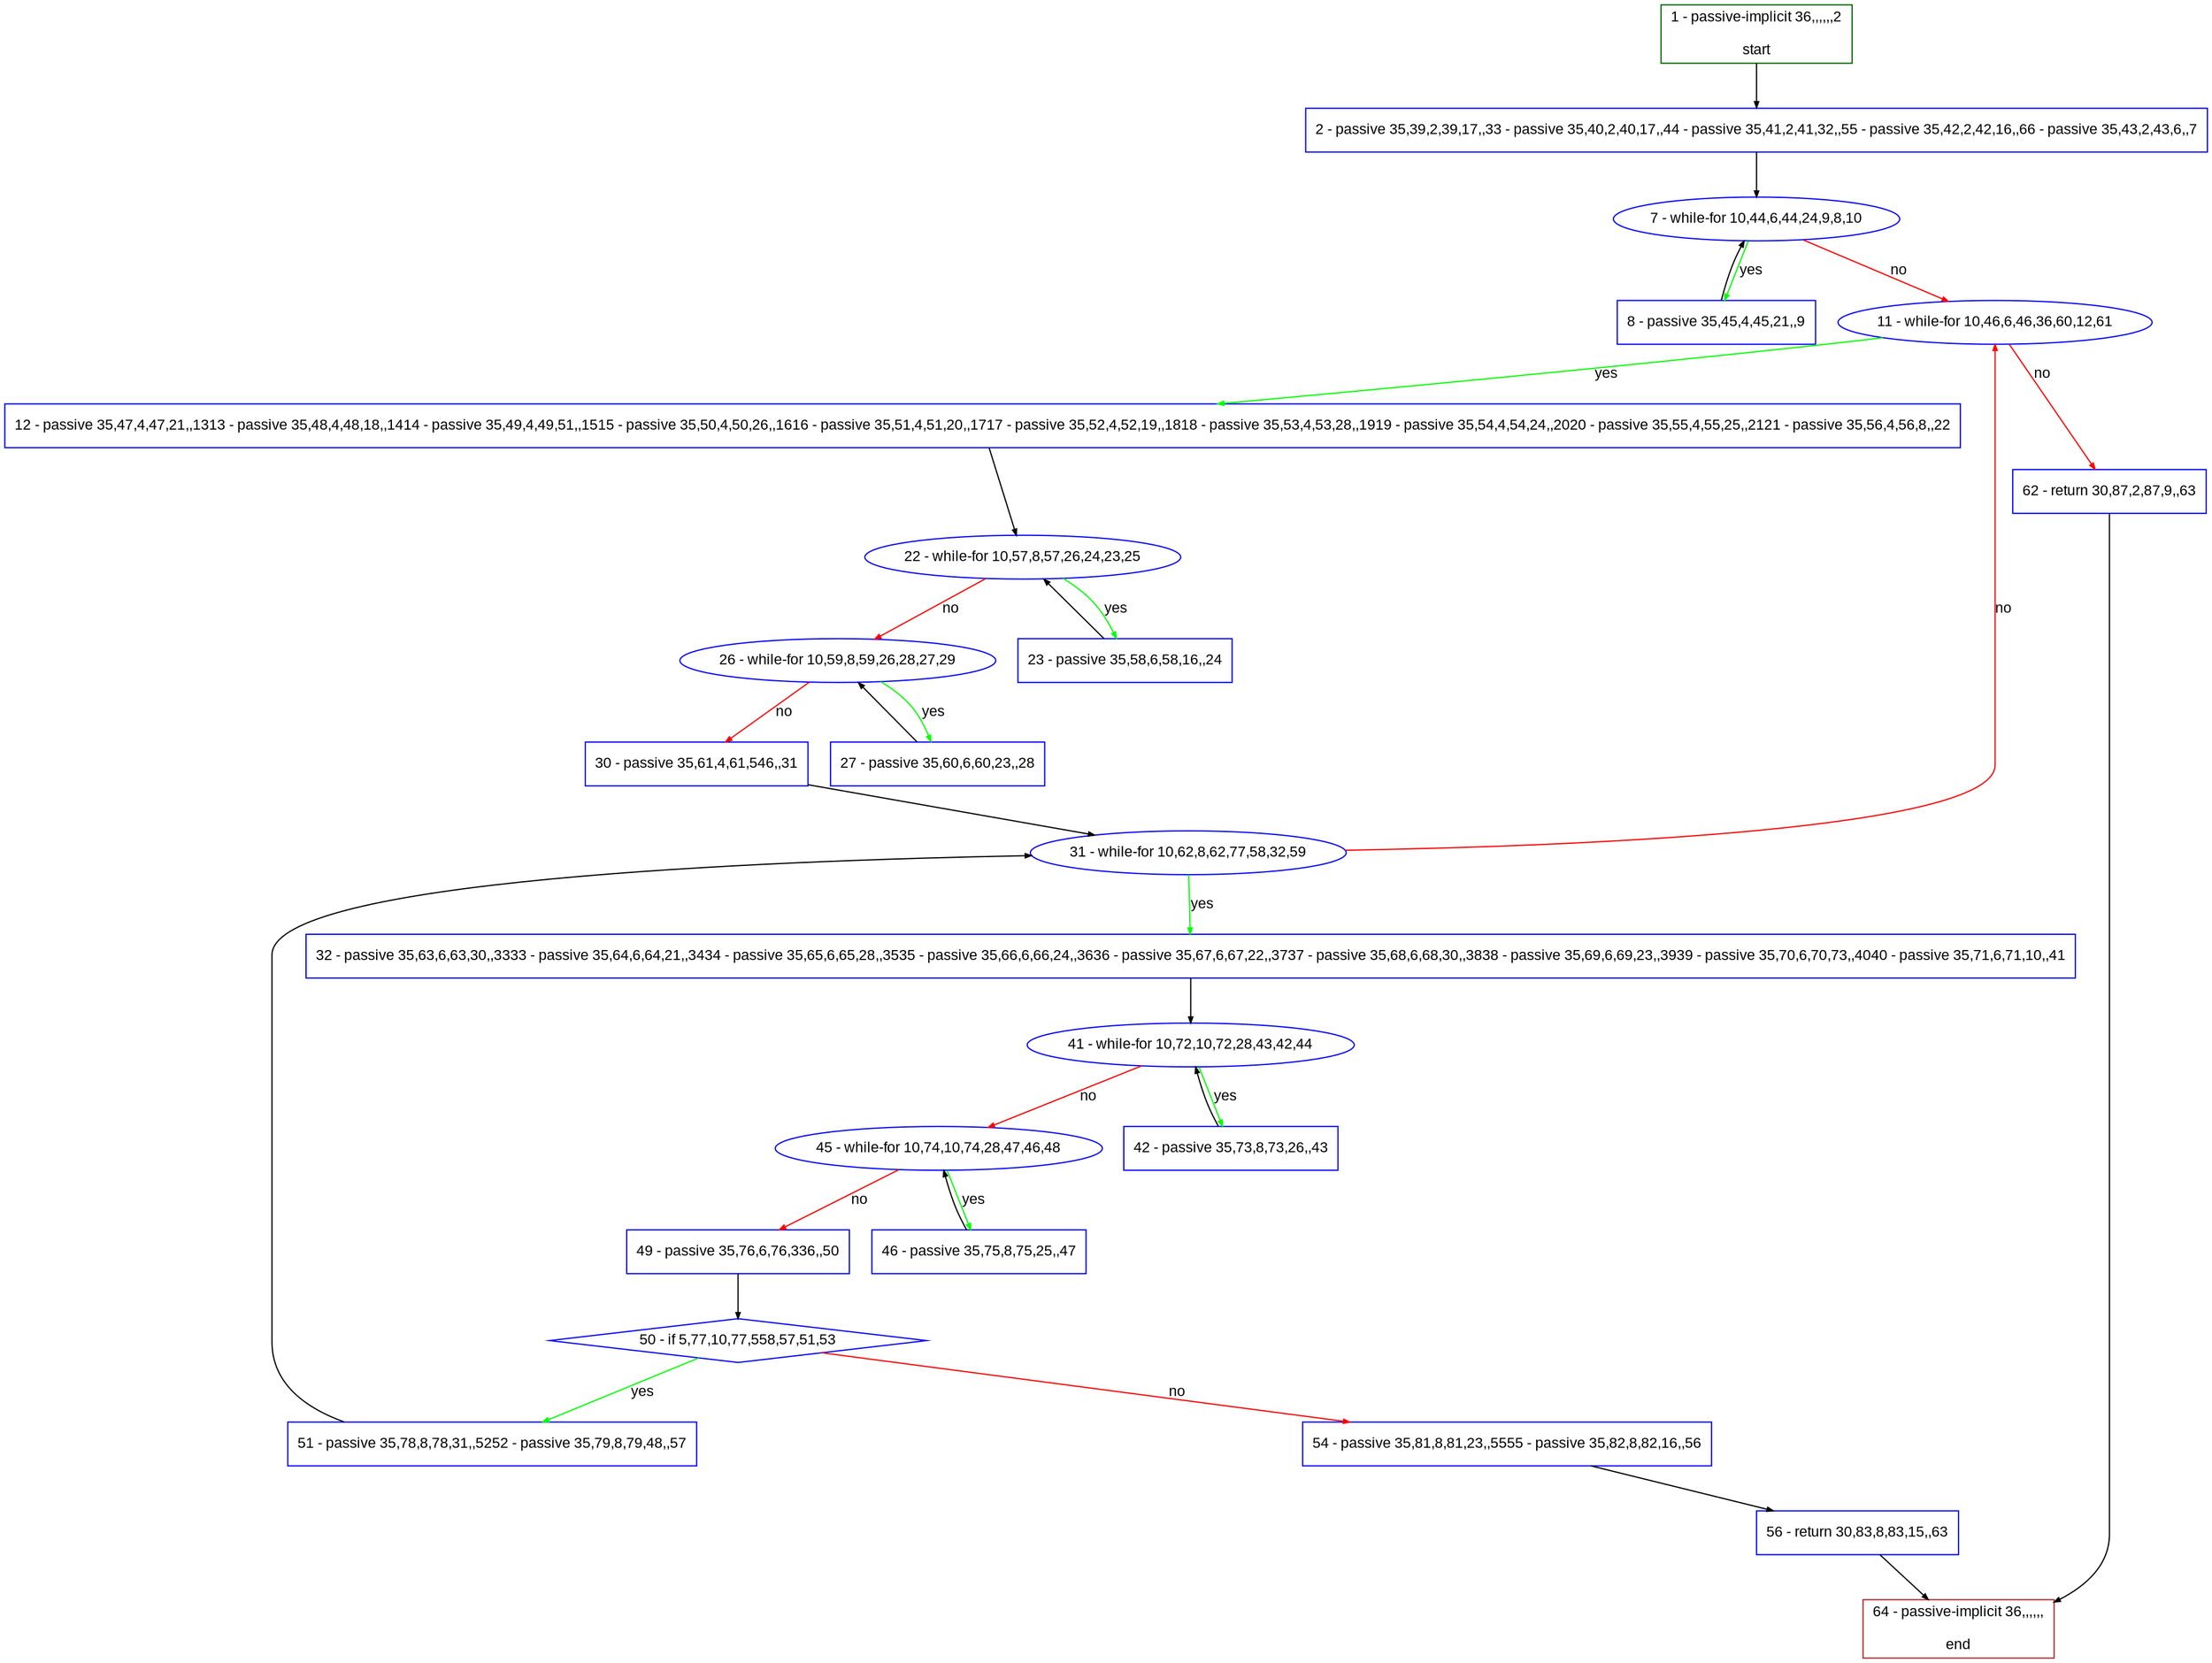 digraph "" {
  graph [pack="true", label="", fontsize="12", packmode="clust", fontname="Arial", fillcolor="#FFFFCC", bgcolor="white", style="rounded,filled", compound="true"];
  node [node_initialized="no", label="", color="grey", fontsize="12", fillcolor="white", fontname="Arial", style="filled", shape="rectangle", compound="true", fixedsize="false"];
  edge [fontcolor="black", arrowhead="normal", arrowtail="none", arrowsize="0.5", ltail="", label="", color="black", fontsize="12", lhead="", fontname="Arial", dir="forward", compound="true"];
  __N1 [label="2 - passive 35,39,2,39,17,,33 - passive 35,40,2,40,17,,44 - passive 35,41,2,41,32,,55 - passive 35,42,2,42,16,,66 - passive 35,43,2,43,6,,7", color="#0000ff", fillcolor="#ffffff", style="filled", shape="box"];
  __N2 [label="1 - passive-implicit 36,,,,,,2\n\nstart", color="#006400", fillcolor="#ffffff", style="filled", shape="box"];
  __N3 [label="7 - while-for 10,44,6,44,24,9,8,10", color="#0000ff", fillcolor="#ffffff", style="filled", shape="oval"];
  __N4 [label="8 - passive 35,45,4,45,21,,9", color="#0000ff", fillcolor="#ffffff", style="filled", shape="box"];
  __N5 [label="11 - while-for 10,46,6,46,36,60,12,61", color="#0000ff", fillcolor="#ffffff", style="filled", shape="oval"];
  __N6 [label="12 - passive 35,47,4,47,21,,1313 - passive 35,48,4,48,18,,1414 - passive 35,49,4,49,51,,1515 - passive 35,50,4,50,26,,1616 - passive 35,51,4,51,20,,1717 - passive 35,52,4,52,19,,1818 - passive 35,53,4,53,28,,1919 - passive 35,54,4,54,24,,2020 - passive 35,55,4,55,25,,2121 - passive 35,56,4,56,8,,22", color="#0000ff", fillcolor="#ffffff", style="filled", shape="box"];
  __N7 [label="62 - return 30,87,2,87,9,,63", color="#0000ff", fillcolor="#ffffff", style="filled", shape="box"];
  __N8 [label="22 - while-for 10,57,8,57,26,24,23,25", color="#0000ff", fillcolor="#ffffff", style="filled", shape="oval"];
  __N9 [label="23 - passive 35,58,6,58,16,,24", color="#0000ff", fillcolor="#ffffff", style="filled", shape="box"];
  __N10 [label="26 - while-for 10,59,8,59,26,28,27,29", color="#0000ff", fillcolor="#ffffff", style="filled", shape="oval"];
  __N11 [label="27 - passive 35,60,6,60,23,,28", color="#0000ff", fillcolor="#ffffff", style="filled", shape="box"];
  __N12 [label="30 - passive 35,61,4,61,546,,31", color="#0000ff", fillcolor="#ffffff", style="filled", shape="box"];
  __N13 [label="31 - while-for 10,62,8,62,77,58,32,59", color="#0000ff", fillcolor="#ffffff", style="filled", shape="oval"];
  __N14 [label="32 - passive 35,63,6,63,30,,3333 - passive 35,64,6,64,21,,3434 - passive 35,65,6,65,28,,3535 - passive 35,66,6,66,24,,3636 - passive 35,67,6,67,22,,3737 - passive 35,68,6,68,30,,3838 - passive 35,69,6,69,23,,3939 - passive 35,70,6,70,73,,4040 - passive 35,71,6,71,10,,41", color="#0000ff", fillcolor="#ffffff", style="filled", shape="box"];
  __N15 [label="41 - while-for 10,72,10,72,28,43,42,44", color="#0000ff", fillcolor="#ffffff", style="filled", shape="oval"];
  __N16 [label="42 - passive 35,73,8,73,26,,43", color="#0000ff", fillcolor="#ffffff", style="filled", shape="box"];
  __N17 [label="45 - while-for 10,74,10,74,28,47,46,48", color="#0000ff", fillcolor="#ffffff", style="filled", shape="oval"];
  __N18 [label="46 - passive 35,75,8,75,25,,47", color="#0000ff", fillcolor="#ffffff", style="filled", shape="box"];
  __N19 [label="49 - passive 35,76,6,76,336,,50", color="#0000ff", fillcolor="#ffffff", style="filled", shape="box"];
  __N20 [label="50 - if 5,77,10,77,558,57,51,53", color="#0000ff", fillcolor="#ffffff", style="filled", shape="diamond"];
  __N21 [label="51 - passive 35,78,8,78,31,,5252 - passive 35,79,8,79,48,,57", color="#0000ff", fillcolor="#ffffff", style="filled", shape="box"];
  __N22 [label="54 - passive 35,81,8,81,23,,5555 - passive 35,82,8,82,16,,56", color="#0000ff", fillcolor="#ffffff", style="filled", shape="box"];
  __N23 [label="56 - return 30,83,8,83,15,,63", color="#0000ff", fillcolor="#ffffff", style="filled", shape="box"];
  __N24 [label="64 - passive-implicit 36,,,,,,\n\nend", color="#a52a2a", fillcolor="#ffffff", style="filled", shape="box"];
  __N2 -> __N1 [arrowhead="normal", arrowtail="none", color="#000000", label="", dir="forward"];
  __N1 -> __N3 [arrowhead="normal", arrowtail="none", color="#000000", label="", dir="forward"];
  __N3 -> __N4 [arrowhead="normal", arrowtail="none", color="#00ff00", label="yes", dir="forward"];
  __N4 -> __N3 [arrowhead="normal", arrowtail="none", color="#000000", label="", dir="forward"];
  __N3 -> __N5 [arrowhead="normal", arrowtail="none", color="#ff0000", label="no", dir="forward"];
  __N5 -> __N6 [arrowhead="normal", arrowtail="none", color="#00ff00", label="yes", dir="forward"];
  __N5 -> __N7 [arrowhead="normal", arrowtail="none", color="#ff0000", label="no", dir="forward"];
  __N6 -> __N8 [arrowhead="normal", arrowtail="none", color="#000000", label="", dir="forward"];
  __N8 -> __N9 [arrowhead="normal", arrowtail="none", color="#00ff00", label="yes", dir="forward"];
  __N9 -> __N8 [arrowhead="normal", arrowtail="none", color="#000000", label="", dir="forward"];
  __N8 -> __N10 [arrowhead="normal", arrowtail="none", color="#ff0000", label="no", dir="forward"];
  __N10 -> __N11 [arrowhead="normal", arrowtail="none", color="#00ff00", label="yes", dir="forward"];
  __N11 -> __N10 [arrowhead="normal", arrowtail="none", color="#000000", label="", dir="forward"];
  __N10 -> __N12 [arrowhead="normal", arrowtail="none", color="#ff0000", label="no", dir="forward"];
  __N12 -> __N13 [arrowhead="normal", arrowtail="none", color="#000000", label="", dir="forward"];
  __N13 -> __N5 [arrowhead="normal", arrowtail="none", color="#ff0000", label="no", dir="forward"];
  __N13 -> __N14 [arrowhead="normal", arrowtail="none", color="#00ff00", label="yes", dir="forward"];
  __N14 -> __N15 [arrowhead="normal", arrowtail="none", color="#000000", label="", dir="forward"];
  __N15 -> __N16 [arrowhead="normal", arrowtail="none", color="#00ff00", label="yes", dir="forward"];
  __N16 -> __N15 [arrowhead="normal", arrowtail="none", color="#000000", label="", dir="forward"];
  __N15 -> __N17 [arrowhead="normal", arrowtail="none", color="#ff0000", label="no", dir="forward"];
  __N17 -> __N18 [arrowhead="normal", arrowtail="none", color="#00ff00", label="yes", dir="forward"];
  __N18 -> __N17 [arrowhead="normal", arrowtail="none", color="#000000", label="", dir="forward"];
  __N17 -> __N19 [arrowhead="normal", arrowtail="none", color="#ff0000", label="no", dir="forward"];
  __N19 -> __N20 [arrowhead="normal", arrowtail="none", color="#000000", label="", dir="forward"];
  __N20 -> __N21 [arrowhead="normal", arrowtail="none", color="#00ff00", label="yes", dir="forward"];
  __N20 -> __N22 [arrowhead="normal", arrowtail="none", color="#ff0000", label="no", dir="forward"];
  __N21 -> __N13 [arrowhead="normal", arrowtail="none", color="#000000", label="", dir="forward"];
  __N22 -> __N23 [arrowhead="normal", arrowtail="none", color="#000000", label="", dir="forward"];
  __N23 -> __N24 [arrowhead="normal", arrowtail="none", color="#000000", label="", dir="forward"];
  __N7 -> __N24 [arrowhead="normal", arrowtail="none", color="#000000", label="", dir="forward"];
}
